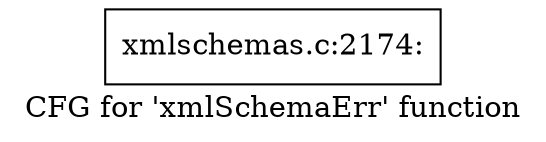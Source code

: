 digraph "CFG for 'xmlSchemaErr' function" {
	label="CFG for 'xmlSchemaErr' function";

	Node0x55d0266ce1d0 [shape=record,label="{xmlschemas.c:2174:}"];
}
